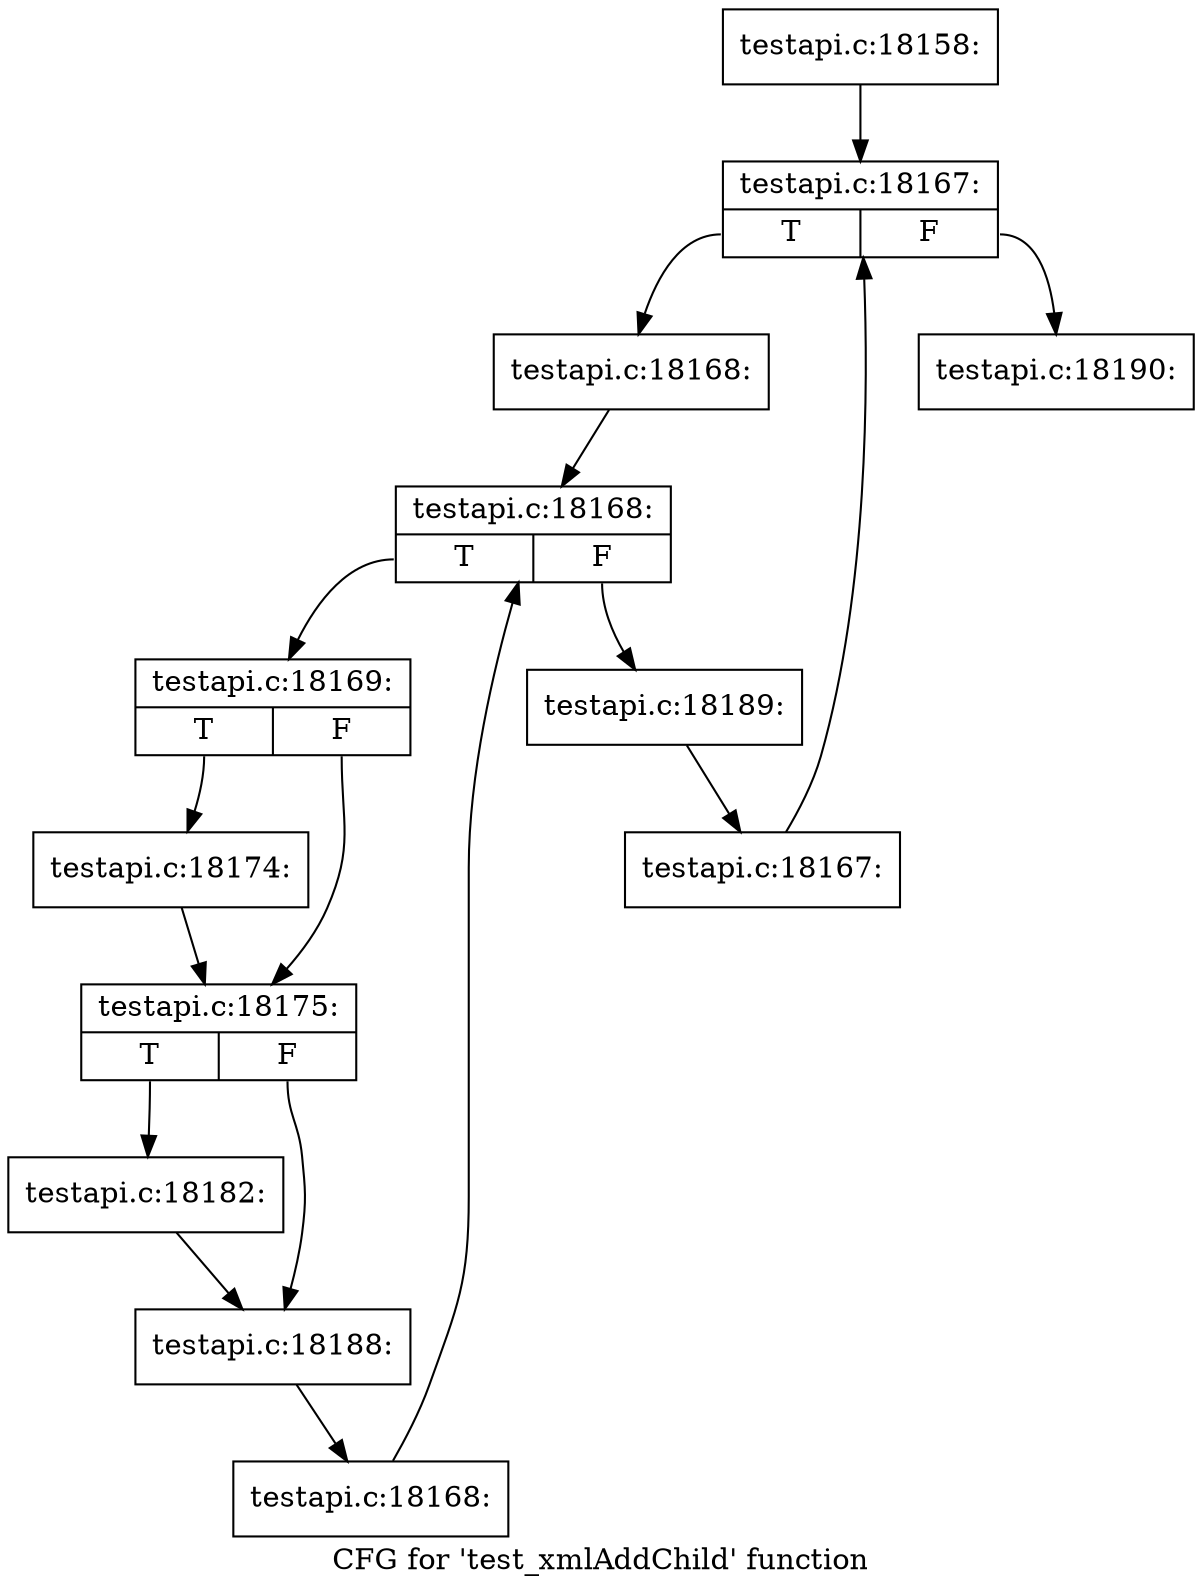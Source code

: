 digraph "CFG for 'test_xmlAddChild' function" {
	label="CFG for 'test_xmlAddChild' function";

	Node0x4a95160 [shape=record,label="{testapi.c:18158:}"];
	Node0x4a95160 -> Node0x4ac3ae0;
	Node0x4ac3ae0 [shape=record,label="{testapi.c:18167:|{<s0>T|<s1>F}}"];
	Node0x4ac3ae0:s0 -> Node0x4ac3d90;
	Node0x4ac3ae0:s1 -> Node0x4ac3a10;
	Node0x4ac3d90 [shape=record,label="{testapi.c:18168:}"];
	Node0x4ac3d90 -> Node0x4ac4180;
	Node0x4ac4180 [shape=record,label="{testapi.c:18168:|{<s0>T|<s1>F}}"];
	Node0x4ac4180:s0 -> Node0x4ac4400;
	Node0x4ac4180:s1 -> Node0x4ac4060;
	Node0x4ac4400 [shape=record,label="{testapi.c:18169:|{<s0>T|<s1>F}}"];
	Node0x4ac4400:s0 -> Node0x4ac5250;
	Node0x4ac4400:s1 -> Node0x4ac5a10;
	Node0x4ac5250 [shape=record,label="{testapi.c:18174:}"];
	Node0x4ac5250 -> Node0x4ac5a10;
	Node0x4ac5a10 [shape=record,label="{testapi.c:18175:|{<s0>T|<s1>F}}"];
	Node0x4ac5a10:s0 -> Node0x4ac68c0;
	Node0x4ac5a10:s1 -> Node0x4ac6870;
	Node0x4ac68c0 [shape=record,label="{testapi.c:18182:}"];
	Node0x4ac68c0 -> Node0x4ac6870;
	Node0x4ac6870 [shape=record,label="{testapi.c:18188:}"];
	Node0x4ac6870 -> Node0x4ac4370;
	Node0x4ac4370 [shape=record,label="{testapi.c:18168:}"];
	Node0x4ac4370 -> Node0x4ac4180;
	Node0x4ac4060 [shape=record,label="{testapi.c:18189:}"];
	Node0x4ac4060 -> Node0x4ac3d00;
	Node0x4ac3d00 [shape=record,label="{testapi.c:18167:}"];
	Node0x4ac3d00 -> Node0x4ac3ae0;
	Node0x4ac3a10 [shape=record,label="{testapi.c:18190:}"];
}
